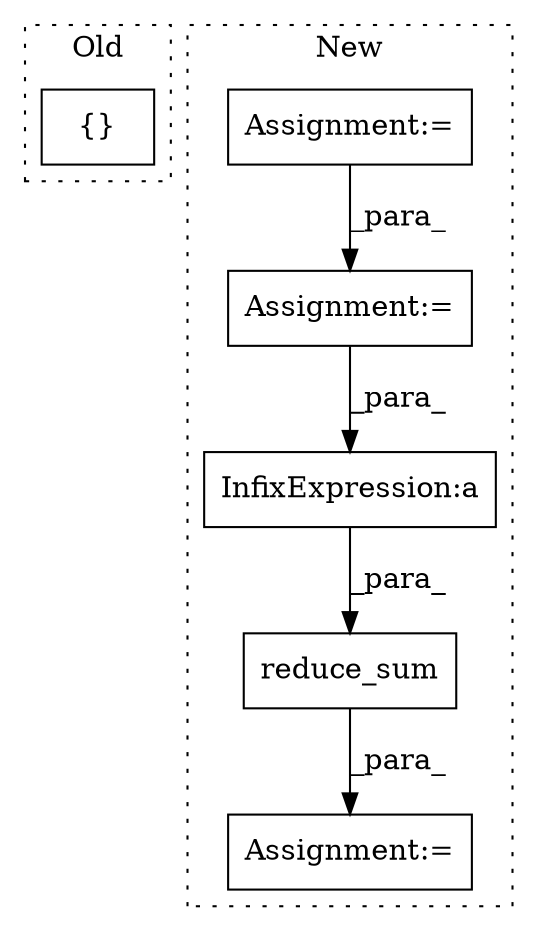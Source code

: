 digraph G {
subgraph cluster0 {
1 [label="{}" a="4" s="12844,12856" l="1,1" shape="box"];
label = "Old";
style="dotted";
}
subgraph cluster1 {
2 [label="reduce_sum" a="32" s="13310,13351" l="11,1" shape="box"];
3 [label="Assignment:=" a="7" s="13298" l="1" shape="box"];
4 [label="Assignment:=" a="7" s="13100" l="1" shape="box"];
5 [label="InfixExpression:a" a="27" s="13229" l="3" shape="box"];
6 [label="Assignment:=" a="7" s="13010" l="1" shape="box"];
label = "New";
style="dotted";
}
2 -> 3 [label="_para_"];
4 -> 5 [label="_para_"];
5 -> 2 [label="_para_"];
6 -> 4 [label="_para_"];
}